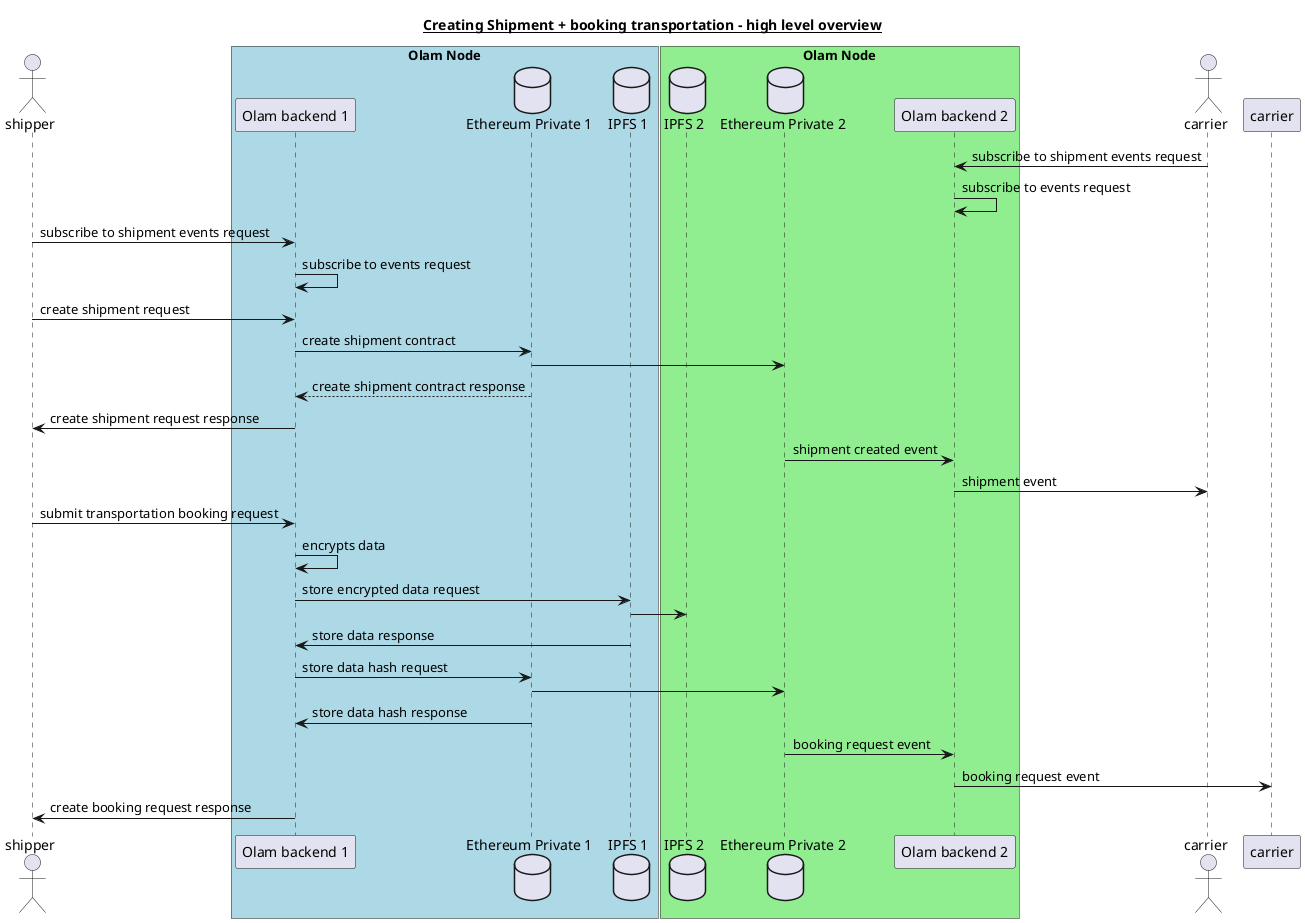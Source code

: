 @startuml

title __Creating Shipment + booking transportation - high level overview__
actor shipper as s
box "Olam Node" #LightBlue
participant "Olam backend 1" as on1
database "Ethereum Private 1" as ep1
database "IPFS 1" as ip1
end box
box "Olam Node" #LightGreen
database "IPFS 2" as ip2
database "Ethereum Private 2" as ep2
participant "Olam backend 2" as on2
end box
actor carrier as c

'carrier subscribe to events
c -> on2 : subscribe to shipment events request
on2 -> on2 : subscribe to events request

'shipper subscribe to events
s -> on1 : subscribe to shipment events request
on1 -> on1 : subscribe to events request

'shipper creates shipment
s -> on1 : create shipment request
on1 -> ep1 : create shipment contract
ep1 -> ep2
ep1 --> on1 : create shipment contract response
on1 -> s : create shipment request response

'carrier recieves event
ep2 -> on2 : shipment created event
on2 -> c : shipment event

'shipper starts with transportation booking message
s -> on1 : submit transportation booking request
on1 -> on1 : encrypts data
on1 -> ip1 : store encrypted data request
ip1 -> ip2
ip1 -> on1 : store data response
on1 -> ep1 : store data hash request
ep1 -> ep2
ep1 -> on1 : store data hash response
ep2 -> on2 : booking request event
on2 -> carrier : booking request event
on1 -> s : create booking request response




@enduml
